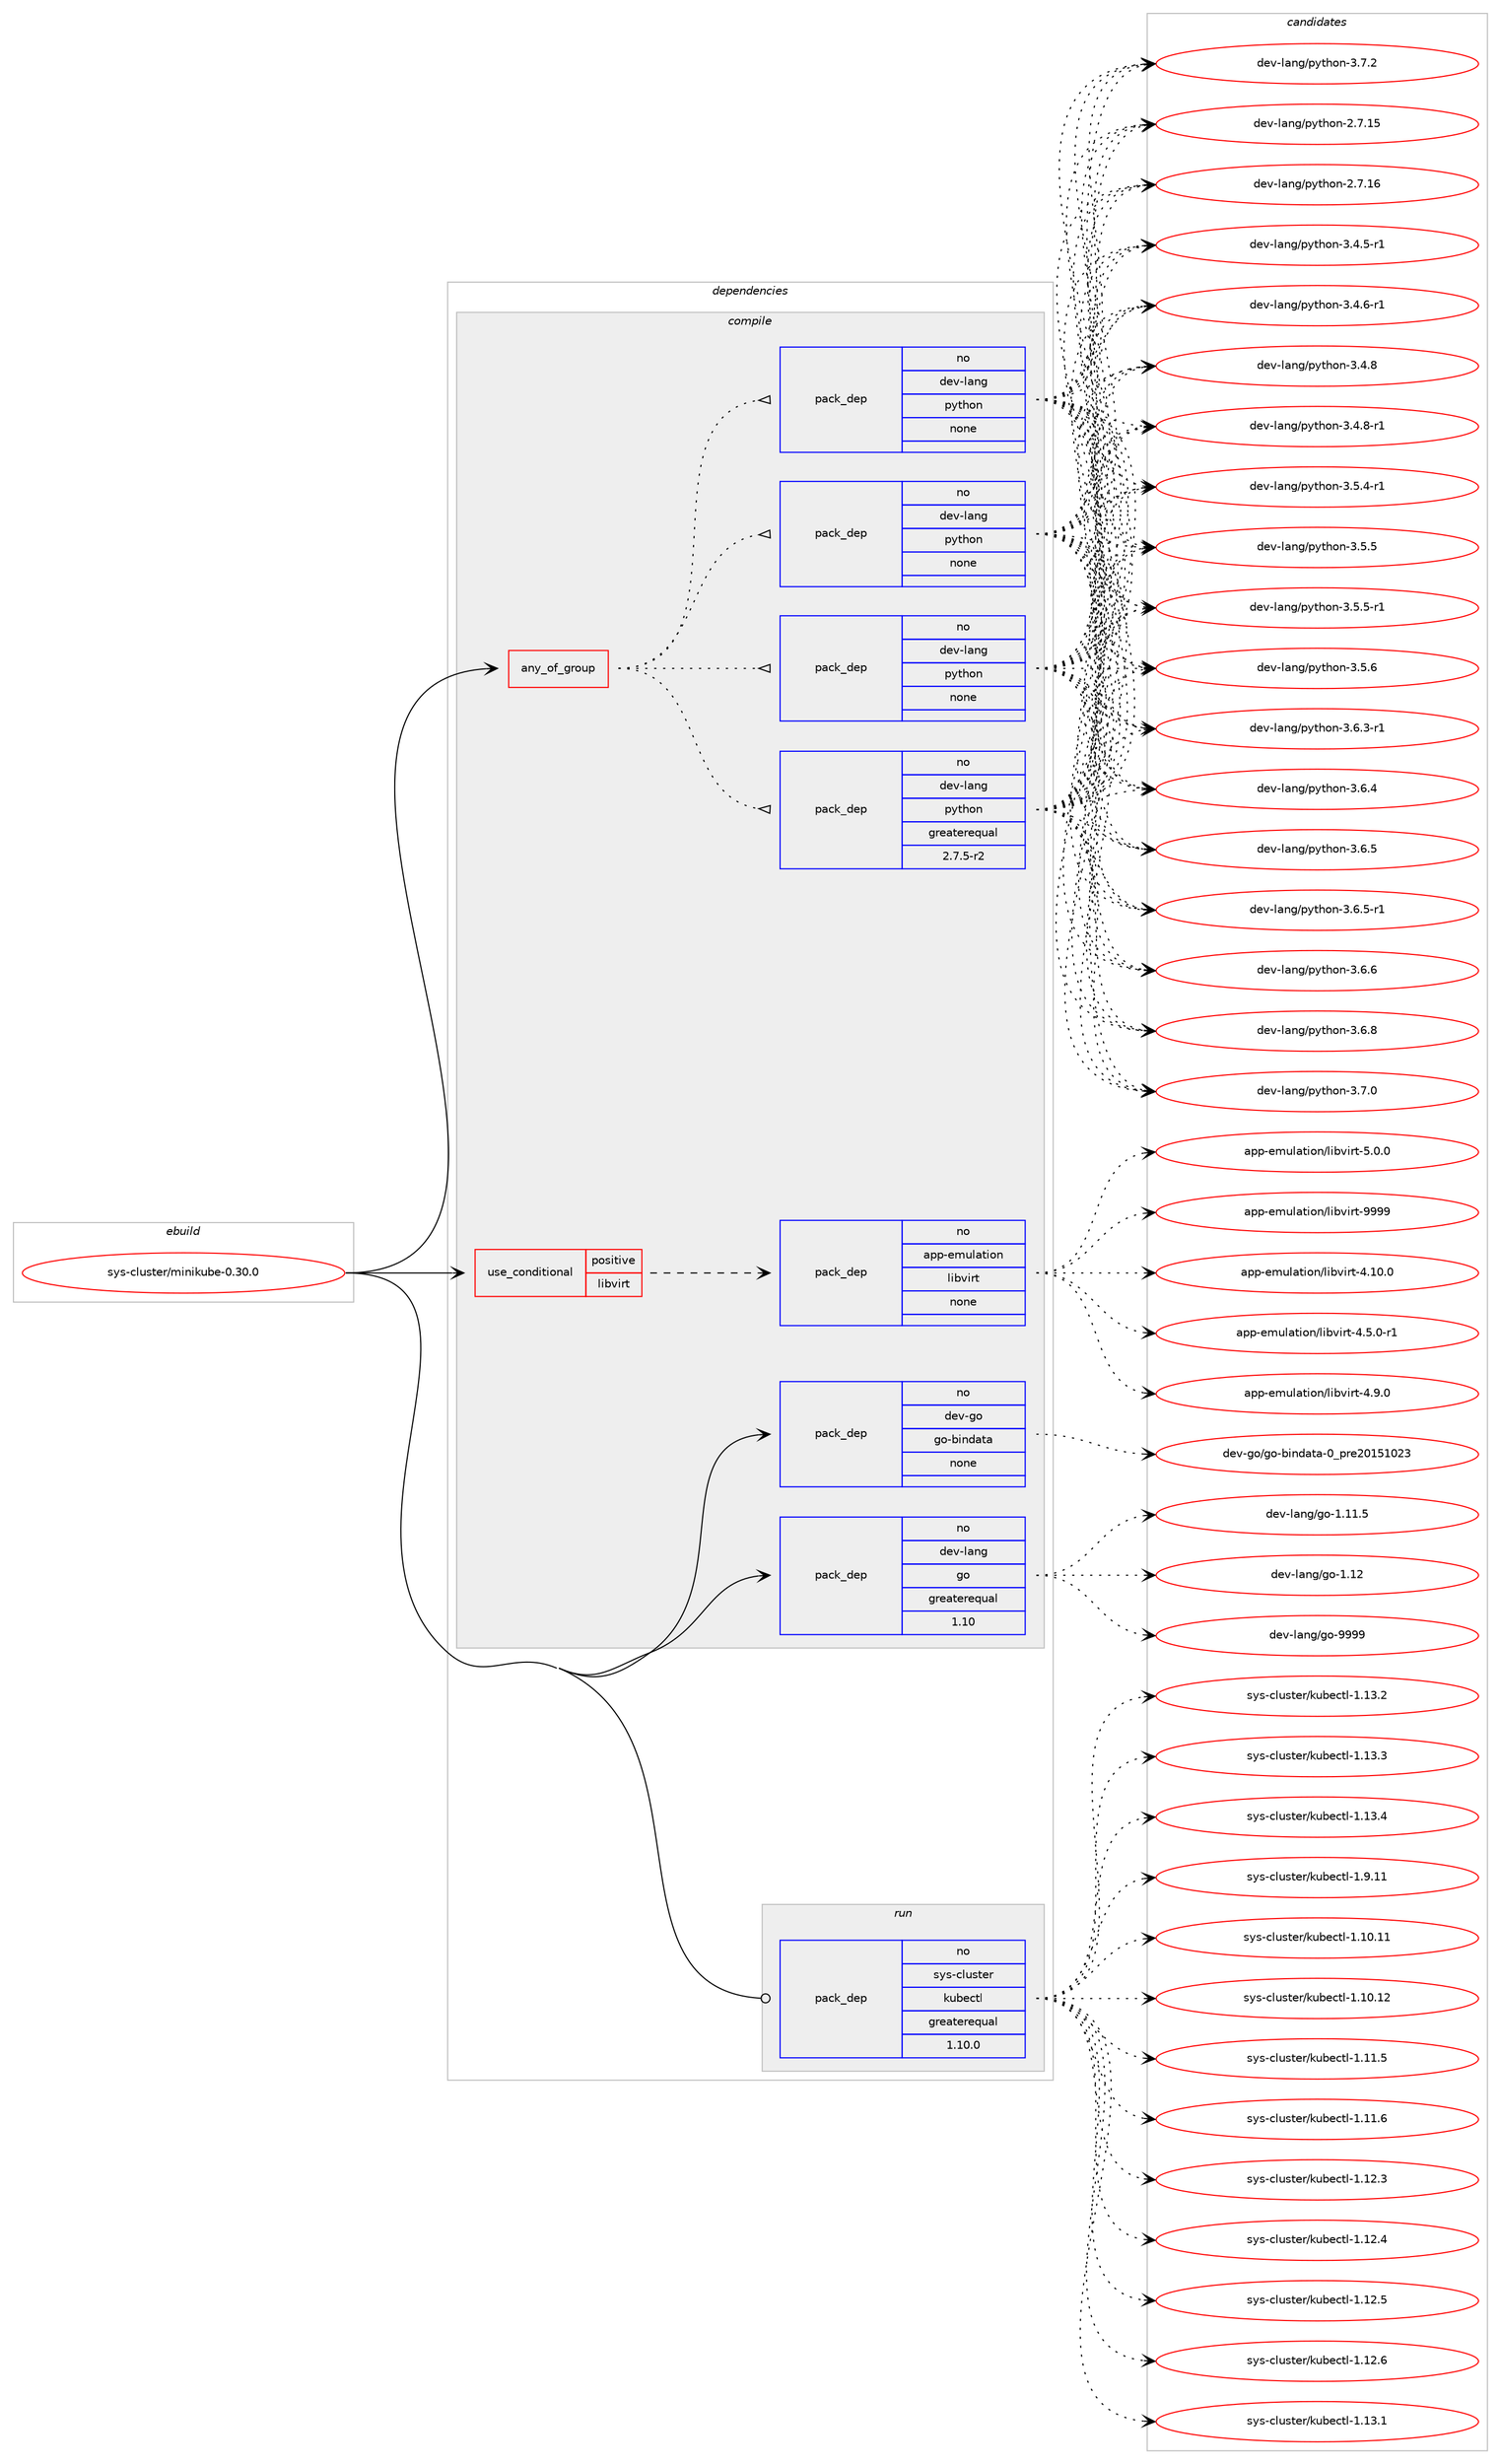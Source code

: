 digraph prolog {

# *************
# Graph options
# *************

newrank=true;
concentrate=true;
compound=true;
graph [rankdir=LR,fontname=Helvetica,fontsize=10,ranksep=1.5];#, ranksep=2.5, nodesep=0.2];
edge  [arrowhead=vee];
node  [fontname=Helvetica,fontsize=10];

# **********
# The ebuild
# **********

subgraph cluster_leftcol {
color=gray;
rank=same;
label=<<i>ebuild</i>>;
id [label="sys-cluster/minikube-0.30.0", color=red, width=4, href="../sys-cluster/minikube-0.30.0.svg"];
}

# ****************
# The dependencies
# ****************

subgraph cluster_midcol {
color=gray;
label=<<i>dependencies</i>>;
subgraph cluster_compile {
fillcolor="#eeeeee";
style=filled;
label=<<i>compile</i>>;
subgraph any27354 {
dependency1723468 [label=<<TABLE BORDER="0" CELLBORDER="1" CELLSPACING="0" CELLPADDING="4"><TR><TD CELLPADDING="10">any_of_group</TD></TR></TABLE>>, shape=none, color=red];subgraph pack1236399 {
dependency1723469 [label=<<TABLE BORDER="0" CELLBORDER="1" CELLSPACING="0" CELLPADDING="4" WIDTH="220"><TR><TD ROWSPAN="6" CELLPADDING="30">pack_dep</TD></TR><TR><TD WIDTH="110">no</TD></TR><TR><TD>dev-lang</TD></TR><TR><TD>python</TD></TR><TR><TD>none</TD></TR><TR><TD></TD></TR></TABLE>>, shape=none, color=blue];
}
dependency1723468:e -> dependency1723469:w [weight=20,style="dotted",arrowhead="oinv"];
subgraph pack1236400 {
dependency1723470 [label=<<TABLE BORDER="0" CELLBORDER="1" CELLSPACING="0" CELLPADDING="4" WIDTH="220"><TR><TD ROWSPAN="6" CELLPADDING="30">pack_dep</TD></TR><TR><TD WIDTH="110">no</TD></TR><TR><TD>dev-lang</TD></TR><TR><TD>python</TD></TR><TR><TD>none</TD></TR><TR><TD></TD></TR></TABLE>>, shape=none, color=blue];
}
dependency1723468:e -> dependency1723470:w [weight=20,style="dotted",arrowhead="oinv"];
subgraph pack1236401 {
dependency1723471 [label=<<TABLE BORDER="0" CELLBORDER="1" CELLSPACING="0" CELLPADDING="4" WIDTH="220"><TR><TD ROWSPAN="6" CELLPADDING="30">pack_dep</TD></TR><TR><TD WIDTH="110">no</TD></TR><TR><TD>dev-lang</TD></TR><TR><TD>python</TD></TR><TR><TD>none</TD></TR><TR><TD></TD></TR></TABLE>>, shape=none, color=blue];
}
dependency1723468:e -> dependency1723471:w [weight=20,style="dotted",arrowhead="oinv"];
subgraph pack1236402 {
dependency1723472 [label=<<TABLE BORDER="0" CELLBORDER="1" CELLSPACING="0" CELLPADDING="4" WIDTH="220"><TR><TD ROWSPAN="6" CELLPADDING="30">pack_dep</TD></TR><TR><TD WIDTH="110">no</TD></TR><TR><TD>dev-lang</TD></TR><TR><TD>python</TD></TR><TR><TD>greaterequal</TD></TR><TR><TD>2.7.5-r2</TD></TR></TABLE>>, shape=none, color=blue];
}
dependency1723468:e -> dependency1723472:w [weight=20,style="dotted",arrowhead="oinv"];
}
id:e -> dependency1723468:w [weight=20,style="solid",arrowhead="vee"];
subgraph cond458827 {
dependency1723473 [label=<<TABLE BORDER="0" CELLBORDER="1" CELLSPACING="0" CELLPADDING="4"><TR><TD ROWSPAN="3" CELLPADDING="10">use_conditional</TD></TR><TR><TD>positive</TD></TR><TR><TD>libvirt</TD></TR></TABLE>>, shape=none, color=red];
subgraph pack1236403 {
dependency1723474 [label=<<TABLE BORDER="0" CELLBORDER="1" CELLSPACING="0" CELLPADDING="4" WIDTH="220"><TR><TD ROWSPAN="6" CELLPADDING="30">pack_dep</TD></TR><TR><TD WIDTH="110">no</TD></TR><TR><TD>app-emulation</TD></TR><TR><TD>libvirt</TD></TR><TR><TD>none</TD></TR><TR><TD></TD></TR></TABLE>>, shape=none, color=blue];
}
dependency1723473:e -> dependency1723474:w [weight=20,style="dashed",arrowhead="vee"];
}
id:e -> dependency1723473:w [weight=20,style="solid",arrowhead="vee"];
subgraph pack1236404 {
dependency1723475 [label=<<TABLE BORDER="0" CELLBORDER="1" CELLSPACING="0" CELLPADDING="4" WIDTH="220"><TR><TD ROWSPAN="6" CELLPADDING="30">pack_dep</TD></TR><TR><TD WIDTH="110">no</TD></TR><TR><TD>dev-go</TD></TR><TR><TD>go-bindata</TD></TR><TR><TD>none</TD></TR><TR><TD></TD></TR></TABLE>>, shape=none, color=blue];
}
id:e -> dependency1723475:w [weight=20,style="solid",arrowhead="vee"];
subgraph pack1236405 {
dependency1723476 [label=<<TABLE BORDER="0" CELLBORDER="1" CELLSPACING="0" CELLPADDING="4" WIDTH="220"><TR><TD ROWSPAN="6" CELLPADDING="30">pack_dep</TD></TR><TR><TD WIDTH="110">no</TD></TR><TR><TD>dev-lang</TD></TR><TR><TD>go</TD></TR><TR><TD>greaterequal</TD></TR><TR><TD>1.10</TD></TR></TABLE>>, shape=none, color=blue];
}
id:e -> dependency1723476:w [weight=20,style="solid",arrowhead="vee"];
}
subgraph cluster_compileandrun {
fillcolor="#eeeeee";
style=filled;
label=<<i>compile and run</i>>;
}
subgraph cluster_run {
fillcolor="#eeeeee";
style=filled;
label=<<i>run</i>>;
subgraph pack1236406 {
dependency1723477 [label=<<TABLE BORDER="0" CELLBORDER="1" CELLSPACING="0" CELLPADDING="4" WIDTH="220"><TR><TD ROWSPAN="6" CELLPADDING="30">pack_dep</TD></TR><TR><TD WIDTH="110">no</TD></TR><TR><TD>sys-cluster</TD></TR><TR><TD>kubectl</TD></TR><TR><TD>greaterequal</TD></TR><TR><TD>1.10.0</TD></TR></TABLE>>, shape=none, color=blue];
}
id:e -> dependency1723477:w [weight=20,style="solid",arrowhead="odot"];
}
}

# **************
# The candidates
# **************

subgraph cluster_choices {
rank=same;
color=gray;
label=<<i>candidates</i>>;

subgraph choice1236399 {
color=black;
nodesep=1;
choice10010111845108971101034711212111610411111045504655464953 [label="dev-lang/python-2.7.15", color=red, width=4,href="../dev-lang/python-2.7.15.svg"];
choice10010111845108971101034711212111610411111045504655464954 [label="dev-lang/python-2.7.16", color=red, width=4,href="../dev-lang/python-2.7.16.svg"];
choice1001011184510897110103471121211161041111104551465246534511449 [label="dev-lang/python-3.4.5-r1", color=red, width=4,href="../dev-lang/python-3.4.5-r1.svg"];
choice1001011184510897110103471121211161041111104551465246544511449 [label="dev-lang/python-3.4.6-r1", color=red, width=4,href="../dev-lang/python-3.4.6-r1.svg"];
choice100101118451089711010347112121116104111110455146524656 [label="dev-lang/python-3.4.8", color=red, width=4,href="../dev-lang/python-3.4.8.svg"];
choice1001011184510897110103471121211161041111104551465246564511449 [label="dev-lang/python-3.4.8-r1", color=red, width=4,href="../dev-lang/python-3.4.8-r1.svg"];
choice1001011184510897110103471121211161041111104551465346524511449 [label="dev-lang/python-3.5.4-r1", color=red, width=4,href="../dev-lang/python-3.5.4-r1.svg"];
choice100101118451089711010347112121116104111110455146534653 [label="dev-lang/python-3.5.5", color=red, width=4,href="../dev-lang/python-3.5.5.svg"];
choice1001011184510897110103471121211161041111104551465346534511449 [label="dev-lang/python-3.5.5-r1", color=red, width=4,href="../dev-lang/python-3.5.5-r1.svg"];
choice100101118451089711010347112121116104111110455146534654 [label="dev-lang/python-3.5.6", color=red, width=4,href="../dev-lang/python-3.5.6.svg"];
choice1001011184510897110103471121211161041111104551465446514511449 [label="dev-lang/python-3.6.3-r1", color=red, width=4,href="../dev-lang/python-3.6.3-r1.svg"];
choice100101118451089711010347112121116104111110455146544652 [label="dev-lang/python-3.6.4", color=red, width=4,href="../dev-lang/python-3.6.4.svg"];
choice100101118451089711010347112121116104111110455146544653 [label="dev-lang/python-3.6.5", color=red, width=4,href="../dev-lang/python-3.6.5.svg"];
choice1001011184510897110103471121211161041111104551465446534511449 [label="dev-lang/python-3.6.5-r1", color=red, width=4,href="../dev-lang/python-3.6.5-r1.svg"];
choice100101118451089711010347112121116104111110455146544654 [label="dev-lang/python-3.6.6", color=red, width=4,href="../dev-lang/python-3.6.6.svg"];
choice100101118451089711010347112121116104111110455146544656 [label="dev-lang/python-3.6.8", color=red, width=4,href="../dev-lang/python-3.6.8.svg"];
choice100101118451089711010347112121116104111110455146554648 [label="dev-lang/python-3.7.0", color=red, width=4,href="../dev-lang/python-3.7.0.svg"];
choice100101118451089711010347112121116104111110455146554650 [label="dev-lang/python-3.7.2", color=red, width=4,href="../dev-lang/python-3.7.2.svg"];
dependency1723469:e -> choice10010111845108971101034711212111610411111045504655464953:w [style=dotted,weight="100"];
dependency1723469:e -> choice10010111845108971101034711212111610411111045504655464954:w [style=dotted,weight="100"];
dependency1723469:e -> choice1001011184510897110103471121211161041111104551465246534511449:w [style=dotted,weight="100"];
dependency1723469:e -> choice1001011184510897110103471121211161041111104551465246544511449:w [style=dotted,weight="100"];
dependency1723469:e -> choice100101118451089711010347112121116104111110455146524656:w [style=dotted,weight="100"];
dependency1723469:e -> choice1001011184510897110103471121211161041111104551465246564511449:w [style=dotted,weight="100"];
dependency1723469:e -> choice1001011184510897110103471121211161041111104551465346524511449:w [style=dotted,weight="100"];
dependency1723469:e -> choice100101118451089711010347112121116104111110455146534653:w [style=dotted,weight="100"];
dependency1723469:e -> choice1001011184510897110103471121211161041111104551465346534511449:w [style=dotted,weight="100"];
dependency1723469:e -> choice100101118451089711010347112121116104111110455146534654:w [style=dotted,weight="100"];
dependency1723469:e -> choice1001011184510897110103471121211161041111104551465446514511449:w [style=dotted,weight="100"];
dependency1723469:e -> choice100101118451089711010347112121116104111110455146544652:w [style=dotted,weight="100"];
dependency1723469:e -> choice100101118451089711010347112121116104111110455146544653:w [style=dotted,weight="100"];
dependency1723469:e -> choice1001011184510897110103471121211161041111104551465446534511449:w [style=dotted,weight="100"];
dependency1723469:e -> choice100101118451089711010347112121116104111110455146544654:w [style=dotted,weight="100"];
dependency1723469:e -> choice100101118451089711010347112121116104111110455146544656:w [style=dotted,weight="100"];
dependency1723469:e -> choice100101118451089711010347112121116104111110455146554648:w [style=dotted,weight="100"];
dependency1723469:e -> choice100101118451089711010347112121116104111110455146554650:w [style=dotted,weight="100"];
}
subgraph choice1236400 {
color=black;
nodesep=1;
choice10010111845108971101034711212111610411111045504655464953 [label="dev-lang/python-2.7.15", color=red, width=4,href="../dev-lang/python-2.7.15.svg"];
choice10010111845108971101034711212111610411111045504655464954 [label="dev-lang/python-2.7.16", color=red, width=4,href="../dev-lang/python-2.7.16.svg"];
choice1001011184510897110103471121211161041111104551465246534511449 [label="dev-lang/python-3.4.5-r1", color=red, width=4,href="../dev-lang/python-3.4.5-r1.svg"];
choice1001011184510897110103471121211161041111104551465246544511449 [label="dev-lang/python-3.4.6-r1", color=red, width=4,href="../dev-lang/python-3.4.6-r1.svg"];
choice100101118451089711010347112121116104111110455146524656 [label="dev-lang/python-3.4.8", color=red, width=4,href="../dev-lang/python-3.4.8.svg"];
choice1001011184510897110103471121211161041111104551465246564511449 [label="dev-lang/python-3.4.8-r1", color=red, width=4,href="../dev-lang/python-3.4.8-r1.svg"];
choice1001011184510897110103471121211161041111104551465346524511449 [label="dev-lang/python-3.5.4-r1", color=red, width=4,href="../dev-lang/python-3.5.4-r1.svg"];
choice100101118451089711010347112121116104111110455146534653 [label="dev-lang/python-3.5.5", color=red, width=4,href="../dev-lang/python-3.5.5.svg"];
choice1001011184510897110103471121211161041111104551465346534511449 [label="dev-lang/python-3.5.5-r1", color=red, width=4,href="../dev-lang/python-3.5.5-r1.svg"];
choice100101118451089711010347112121116104111110455146534654 [label="dev-lang/python-3.5.6", color=red, width=4,href="../dev-lang/python-3.5.6.svg"];
choice1001011184510897110103471121211161041111104551465446514511449 [label="dev-lang/python-3.6.3-r1", color=red, width=4,href="../dev-lang/python-3.6.3-r1.svg"];
choice100101118451089711010347112121116104111110455146544652 [label="dev-lang/python-3.6.4", color=red, width=4,href="../dev-lang/python-3.6.4.svg"];
choice100101118451089711010347112121116104111110455146544653 [label="dev-lang/python-3.6.5", color=red, width=4,href="../dev-lang/python-3.6.5.svg"];
choice1001011184510897110103471121211161041111104551465446534511449 [label="dev-lang/python-3.6.5-r1", color=red, width=4,href="../dev-lang/python-3.6.5-r1.svg"];
choice100101118451089711010347112121116104111110455146544654 [label="dev-lang/python-3.6.6", color=red, width=4,href="../dev-lang/python-3.6.6.svg"];
choice100101118451089711010347112121116104111110455146544656 [label="dev-lang/python-3.6.8", color=red, width=4,href="../dev-lang/python-3.6.8.svg"];
choice100101118451089711010347112121116104111110455146554648 [label="dev-lang/python-3.7.0", color=red, width=4,href="../dev-lang/python-3.7.0.svg"];
choice100101118451089711010347112121116104111110455146554650 [label="dev-lang/python-3.7.2", color=red, width=4,href="../dev-lang/python-3.7.2.svg"];
dependency1723470:e -> choice10010111845108971101034711212111610411111045504655464953:w [style=dotted,weight="100"];
dependency1723470:e -> choice10010111845108971101034711212111610411111045504655464954:w [style=dotted,weight="100"];
dependency1723470:e -> choice1001011184510897110103471121211161041111104551465246534511449:w [style=dotted,weight="100"];
dependency1723470:e -> choice1001011184510897110103471121211161041111104551465246544511449:w [style=dotted,weight="100"];
dependency1723470:e -> choice100101118451089711010347112121116104111110455146524656:w [style=dotted,weight="100"];
dependency1723470:e -> choice1001011184510897110103471121211161041111104551465246564511449:w [style=dotted,weight="100"];
dependency1723470:e -> choice1001011184510897110103471121211161041111104551465346524511449:w [style=dotted,weight="100"];
dependency1723470:e -> choice100101118451089711010347112121116104111110455146534653:w [style=dotted,weight="100"];
dependency1723470:e -> choice1001011184510897110103471121211161041111104551465346534511449:w [style=dotted,weight="100"];
dependency1723470:e -> choice100101118451089711010347112121116104111110455146534654:w [style=dotted,weight="100"];
dependency1723470:e -> choice1001011184510897110103471121211161041111104551465446514511449:w [style=dotted,weight="100"];
dependency1723470:e -> choice100101118451089711010347112121116104111110455146544652:w [style=dotted,weight="100"];
dependency1723470:e -> choice100101118451089711010347112121116104111110455146544653:w [style=dotted,weight="100"];
dependency1723470:e -> choice1001011184510897110103471121211161041111104551465446534511449:w [style=dotted,weight="100"];
dependency1723470:e -> choice100101118451089711010347112121116104111110455146544654:w [style=dotted,weight="100"];
dependency1723470:e -> choice100101118451089711010347112121116104111110455146544656:w [style=dotted,weight="100"];
dependency1723470:e -> choice100101118451089711010347112121116104111110455146554648:w [style=dotted,weight="100"];
dependency1723470:e -> choice100101118451089711010347112121116104111110455146554650:w [style=dotted,weight="100"];
}
subgraph choice1236401 {
color=black;
nodesep=1;
choice10010111845108971101034711212111610411111045504655464953 [label="dev-lang/python-2.7.15", color=red, width=4,href="../dev-lang/python-2.7.15.svg"];
choice10010111845108971101034711212111610411111045504655464954 [label="dev-lang/python-2.7.16", color=red, width=4,href="../dev-lang/python-2.7.16.svg"];
choice1001011184510897110103471121211161041111104551465246534511449 [label="dev-lang/python-3.4.5-r1", color=red, width=4,href="../dev-lang/python-3.4.5-r1.svg"];
choice1001011184510897110103471121211161041111104551465246544511449 [label="dev-lang/python-3.4.6-r1", color=red, width=4,href="../dev-lang/python-3.4.6-r1.svg"];
choice100101118451089711010347112121116104111110455146524656 [label="dev-lang/python-3.4.8", color=red, width=4,href="../dev-lang/python-3.4.8.svg"];
choice1001011184510897110103471121211161041111104551465246564511449 [label="dev-lang/python-3.4.8-r1", color=red, width=4,href="../dev-lang/python-3.4.8-r1.svg"];
choice1001011184510897110103471121211161041111104551465346524511449 [label="dev-lang/python-3.5.4-r1", color=red, width=4,href="../dev-lang/python-3.5.4-r1.svg"];
choice100101118451089711010347112121116104111110455146534653 [label="dev-lang/python-3.5.5", color=red, width=4,href="../dev-lang/python-3.5.5.svg"];
choice1001011184510897110103471121211161041111104551465346534511449 [label="dev-lang/python-3.5.5-r1", color=red, width=4,href="../dev-lang/python-3.5.5-r1.svg"];
choice100101118451089711010347112121116104111110455146534654 [label="dev-lang/python-3.5.6", color=red, width=4,href="../dev-lang/python-3.5.6.svg"];
choice1001011184510897110103471121211161041111104551465446514511449 [label="dev-lang/python-3.6.3-r1", color=red, width=4,href="../dev-lang/python-3.6.3-r1.svg"];
choice100101118451089711010347112121116104111110455146544652 [label="dev-lang/python-3.6.4", color=red, width=4,href="../dev-lang/python-3.6.4.svg"];
choice100101118451089711010347112121116104111110455146544653 [label="dev-lang/python-3.6.5", color=red, width=4,href="../dev-lang/python-3.6.5.svg"];
choice1001011184510897110103471121211161041111104551465446534511449 [label="dev-lang/python-3.6.5-r1", color=red, width=4,href="../dev-lang/python-3.6.5-r1.svg"];
choice100101118451089711010347112121116104111110455146544654 [label="dev-lang/python-3.6.6", color=red, width=4,href="../dev-lang/python-3.6.6.svg"];
choice100101118451089711010347112121116104111110455146544656 [label="dev-lang/python-3.6.8", color=red, width=4,href="../dev-lang/python-3.6.8.svg"];
choice100101118451089711010347112121116104111110455146554648 [label="dev-lang/python-3.7.0", color=red, width=4,href="../dev-lang/python-3.7.0.svg"];
choice100101118451089711010347112121116104111110455146554650 [label="dev-lang/python-3.7.2", color=red, width=4,href="../dev-lang/python-3.7.2.svg"];
dependency1723471:e -> choice10010111845108971101034711212111610411111045504655464953:w [style=dotted,weight="100"];
dependency1723471:e -> choice10010111845108971101034711212111610411111045504655464954:w [style=dotted,weight="100"];
dependency1723471:e -> choice1001011184510897110103471121211161041111104551465246534511449:w [style=dotted,weight="100"];
dependency1723471:e -> choice1001011184510897110103471121211161041111104551465246544511449:w [style=dotted,weight="100"];
dependency1723471:e -> choice100101118451089711010347112121116104111110455146524656:w [style=dotted,weight="100"];
dependency1723471:e -> choice1001011184510897110103471121211161041111104551465246564511449:w [style=dotted,weight="100"];
dependency1723471:e -> choice1001011184510897110103471121211161041111104551465346524511449:w [style=dotted,weight="100"];
dependency1723471:e -> choice100101118451089711010347112121116104111110455146534653:w [style=dotted,weight="100"];
dependency1723471:e -> choice1001011184510897110103471121211161041111104551465346534511449:w [style=dotted,weight="100"];
dependency1723471:e -> choice100101118451089711010347112121116104111110455146534654:w [style=dotted,weight="100"];
dependency1723471:e -> choice1001011184510897110103471121211161041111104551465446514511449:w [style=dotted,weight="100"];
dependency1723471:e -> choice100101118451089711010347112121116104111110455146544652:w [style=dotted,weight="100"];
dependency1723471:e -> choice100101118451089711010347112121116104111110455146544653:w [style=dotted,weight="100"];
dependency1723471:e -> choice1001011184510897110103471121211161041111104551465446534511449:w [style=dotted,weight="100"];
dependency1723471:e -> choice100101118451089711010347112121116104111110455146544654:w [style=dotted,weight="100"];
dependency1723471:e -> choice100101118451089711010347112121116104111110455146544656:w [style=dotted,weight="100"];
dependency1723471:e -> choice100101118451089711010347112121116104111110455146554648:w [style=dotted,weight="100"];
dependency1723471:e -> choice100101118451089711010347112121116104111110455146554650:w [style=dotted,weight="100"];
}
subgraph choice1236402 {
color=black;
nodesep=1;
choice10010111845108971101034711212111610411111045504655464953 [label="dev-lang/python-2.7.15", color=red, width=4,href="../dev-lang/python-2.7.15.svg"];
choice10010111845108971101034711212111610411111045504655464954 [label="dev-lang/python-2.7.16", color=red, width=4,href="../dev-lang/python-2.7.16.svg"];
choice1001011184510897110103471121211161041111104551465246534511449 [label="dev-lang/python-3.4.5-r1", color=red, width=4,href="../dev-lang/python-3.4.5-r1.svg"];
choice1001011184510897110103471121211161041111104551465246544511449 [label="dev-lang/python-3.4.6-r1", color=red, width=4,href="../dev-lang/python-3.4.6-r1.svg"];
choice100101118451089711010347112121116104111110455146524656 [label="dev-lang/python-3.4.8", color=red, width=4,href="../dev-lang/python-3.4.8.svg"];
choice1001011184510897110103471121211161041111104551465246564511449 [label="dev-lang/python-3.4.8-r1", color=red, width=4,href="../dev-lang/python-3.4.8-r1.svg"];
choice1001011184510897110103471121211161041111104551465346524511449 [label="dev-lang/python-3.5.4-r1", color=red, width=4,href="../dev-lang/python-3.5.4-r1.svg"];
choice100101118451089711010347112121116104111110455146534653 [label="dev-lang/python-3.5.5", color=red, width=4,href="../dev-lang/python-3.5.5.svg"];
choice1001011184510897110103471121211161041111104551465346534511449 [label="dev-lang/python-3.5.5-r1", color=red, width=4,href="../dev-lang/python-3.5.5-r1.svg"];
choice100101118451089711010347112121116104111110455146534654 [label="dev-lang/python-3.5.6", color=red, width=4,href="../dev-lang/python-3.5.6.svg"];
choice1001011184510897110103471121211161041111104551465446514511449 [label="dev-lang/python-3.6.3-r1", color=red, width=4,href="../dev-lang/python-3.6.3-r1.svg"];
choice100101118451089711010347112121116104111110455146544652 [label="dev-lang/python-3.6.4", color=red, width=4,href="../dev-lang/python-3.6.4.svg"];
choice100101118451089711010347112121116104111110455146544653 [label="dev-lang/python-3.6.5", color=red, width=4,href="../dev-lang/python-3.6.5.svg"];
choice1001011184510897110103471121211161041111104551465446534511449 [label="dev-lang/python-3.6.5-r1", color=red, width=4,href="../dev-lang/python-3.6.5-r1.svg"];
choice100101118451089711010347112121116104111110455146544654 [label="dev-lang/python-3.6.6", color=red, width=4,href="../dev-lang/python-3.6.6.svg"];
choice100101118451089711010347112121116104111110455146544656 [label="dev-lang/python-3.6.8", color=red, width=4,href="../dev-lang/python-3.6.8.svg"];
choice100101118451089711010347112121116104111110455146554648 [label="dev-lang/python-3.7.0", color=red, width=4,href="../dev-lang/python-3.7.0.svg"];
choice100101118451089711010347112121116104111110455146554650 [label="dev-lang/python-3.7.2", color=red, width=4,href="../dev-lang/python-3.7.2.svg"];
dependency1723472:e -> choice10010111845108971101034711212111610411111045504655464953:w [style=dotted,weight="100"];
dependency1723472:e -> choice10010111845108971101034711212111610411111045504655464954:w [style=dotted,weight="100"];
dependency1723472:e -> choice1001011184510897110103471121211161041111104551465246534511449:w [style=dotted,weight="100"];
dependency1723472:e -> choice1001011184510897110103471121211161041111104551465246544511449:w [style=dotted,weight="100"];
dependency1723472:e -> choice100101118451089711010347112121116104111110455146524656:w [style=dotted,weight="100"];
dependency1723472:e -> choice1001011184510897110103471121211161041111104551465246564511449:w [style=dotted,weight="100"];
dependency1723472:e -> choice1001011184510897110103471121211161041111104551465346524511449:w [style=dotted,weight="100"];
dependency1723472:e -> choice100101118451089711010347112121116104111110455146534653:w [style=dotted,weight="100"];
dependency1723472:e -> choice1001011184510897110103471121211161041111104551465346534511449:w [style=dotted,weight="100"];
dependency1723472:e -> choice100101118451089711010347112121116104111110455146534654:w [style=dotted,weight="100"];
dependency1723472:e -> choice1001011184510897110103471121211161041111104551465446514511449:w [style=dotted,weight="100"];
dependency1723472:e -> choice100101118451089711010347112121116104111110455146544652:w [style=dotted,weight="100"];
dependency1723472:e -> choice100101118451089711010347112121116104111110455146544653:w [style=dotted,weight="100"];
dependency1723472:e -> choice1001011184510897110103471121211161041111104551465446534511449:w [style=dotted,weight="100"];
dependency1723472:e -> choice100101118451089711010347112121116104111110455146544654:w [style=dotted,weight="100"];
dependency1723472:e -> choice100101118451089711010347112121116104111110455146544656:w [style=dotted,weight="100"];
dependency1723472:e -> choice100101118451089711010347112121116104111110455146554648:w [style=dotted,weight="100"];
dependency1723472:e -> choice100101118451089711010347112121116104111110455146554650:w [style=dotted,weight="100"];
}
subgraph choice1236403 {
color=black;
nodesep=1;
choice971121124510110911710897116105111110471081059811810511411645524649484648 [label="app-emulation/libvirt-4.10.0", color=red, width=4,href="../app-emulation/libvirt-4.10.0.svg"];
choice97112112451011091171089711610511111047108105981181051141164552465346484511449 [label="app-emulation/libvirt-4.5.0-r1", color=red, width=4,href="../app-emulation/libvirt-4.5.0-r1.svg"];
choice9711211245101109117108971161051111104710810598118105114116455246574648 [label="app-emulation/libvirt-4.9.0", color=red, width=4,href="../app-emulation/libvirt-4.9.0.svg"];
choice9711211245101109117108971161051111104710810598118105114116455346484648 [label="app-emulation/libvirt-5.0.0", color=red, width=4,href="../app-emulation/libvirt-5.0.0.svg"];
choice97112112451011091171089711610511111047108105981181051141164557575757 [label="app-emulation/libvirt-9999", color=red, width=4,href="../app-emulation/libvirt-9999.svg"];
dependency1723474:e -> choice971121124510110911710897116105111110471081059811810511411645524649484648:w [style=dotted,weight="100"];
dependency1723474:e -> choice97112112451011091171089711610511111047108105981181051141164552465346484511449:w [style=dotted,weight="100"];
dependency1723474:e -> choice9711211245101109117108971161051111104710810598118105114116455246574648:w [style=dotted,weight="100"];
dependency1723474:e -> choice9711211245101109117108971161051111104710810598118105114116455346484648:w [style=dotted,weight="100"];
dependency1723474:e -> choice97112112451011091171089711610511111047108105981181051141164557575757:w [style=dotted,weight="100"];
}
subgraph choice1236404 {
color=black;
nodesep=1;
choice1001011184510311147103111459810511010097116974548951121141015048495349485051 [label="dev-go/go-bindata-0_pre20151023", color=red, width=4,href="../dev-go/go-bindata-0_pre20151023.svg"];
dependency1723475:e -> choice1001011184510311147103111459810511010097116974548951121141015048495349485051:w [style=dotted,weight="100"];
}
subgraph choice1236405 {
color=black;
nodesep=1;
choice10010111845108971101034710311145494649494653 [label="dev-lang/go-1.11.5", color=red, width=4,href="../dev-lang/go-1.11.5.svg"];
choice1001011184510897110103471031114549464950 [label="dev-lang/go-1.12", color=red, width=4,href="../dev-lang/go-1.12.svg"];
choice1001011184510897110103471031114557575757 [label="dev-lang/go-9999", color=red, width=4,href="../dev-lang/go-9999.svg"];
dependency1723476:e -> choice10010111845108971101034710311145494649494653:w [style=dotted,weight="100"];
dependency1723476:e -> choice1001011184510897110103471031114549464950:w [style=dotted,weight="100"];
dependency1723476:e -> choice1001011184510897110103471031114557575757:w [style=dotted,weight="100"];
}
subgraph choice1236406 {
color=black;
nodesep=1;
choice11512111545991081171151161011144710711798101991161084549464948464949 [label="sys-cluster/kubectl-1.10.11", color=red, width=4,href="../sys-cluster/kubectl-1.10.11.svg"];
choice11512111545991081171151161011144710711798101991161084549464948464950 [label="sys-cluster/kubectl-1.10.12", color=red, width=4,href="../sys-cluster/kubectl-1.10.12.svg"];
choice115121115459910811711511610111447107117981019911610845494649494653 [label="sys-cluster/kubectl-1.11.5", color=red, width=4,href="../sys-cluster/kubectl-1.11.5.svg"];
choice115121115459910811711511610111447107117981019911610845494649494654 [label="sys-cluster/kubectl-1.11.6", color=red, width=4,href="../sys-cluster/kubectl-1.11.6.svg"];
choice115121115459910811711511610111447107117981019911610845494649504651 [label="sys-cluster/kubectl-1.12.3", color=red, width=4,href="../sys-cluster/kubectl-1.12.3.svg"];
choice115121115459910811711511610111447107117981019911610845494649504652 [label="sys-cluster/kubectl-1.12.4", color=red, width=4,href="../sys-cluster/kubectl-1.12.4.svg"];
choice115121115459910811711511610111447107117981019911610845494649504653 [label="sys-cluster/kubectl-1.12.5", color=red, width=4,href="../sys-cluster/kubectl-1.12.5.svg"];
choice115121115459910811711511610111447107117981019911610845494649504654 [label="sys-cluster/kubectl-1.12.6", color=red, width=4,href="../sys-cluster/kubectl-1.12.6.svg"];
choice115121115459910811711511610111447107117981019911610845494649514649 [label="sys-cluster/kubectl-1.13.1", color=red, width=4,href="../sys-cluster/kubectl-1.13.1.svg"];
choice115121115459910811711511610111447107117981019911610845494649514650 [label="sys-cluster/kubectl-1.13.2", color=red, width=4,href="../sys-cluster/kubectl-1.13.2.svg"];
choice115121115459910811711511610111447107117981019911610845494649514651 [label="sys-cluster/kubectl-1.13.3", color=red, width=4,href="../sys-cluster/kubectl-1.13.3.svg"];
choice115121115459910811711511610111447107117981019911610845494649514652 [label="sys-cluster/kubectl-1.13.4", color=red, width=4,href="../sys-cluster/kubectl-1.13.4.svg"];
choice115121115459910811711511610111447107117981019911610845494657464949 [label="sys-cluster/kubectl-1.9.11", color=red, width=4,href="../sys-cluster/kubectl-1.9.11.svg"];
dependency1723477:e -> choice11512111545991081171151161011144710711798101991161084549464948464949:w [style=dotted,weight="100"];
dependency1723477:e -> choice11512111545991081171151161011144710711798101991161084549464948464950:w [style=dotted,weight="100"];
dependency1723477:e -> choice115121115459910811711511610111447107117981019911610845494649494653:w [style=dotted,weight="100"];
dependency1723477:e -> choice115121115459910811711511610111447107117981019911610845494649494654:w [style=dotted,weight="100"];
dependency1723477:e -> choice115121115459910811711511610111447107117981019911610845494649504651:w [style=dotted,weight="100"];
dependency1723477:e -> choice115121115459910811711511610111447107117981019911610845494649504652:w [style=dotted,weight="100"];
dependency1723477:e -> choice115121115459910811711511610111447107117981019911610845494649504653:w [style=dotted,weight="100"];
dependency1723477:e -> choice115121115459910811711511610111447107117981019911610845494649504654:w [style=dotted,weight="100"];
dependency1723477:e -> choice115121115459910811711511610111447107117981019911610845494649514649:w [style=dotted,weight="100"];
dependency1723477:e -> choice115121115459910811711511610111447107117981019911610845494649514650:w [style=dotted,weight="100"];
dependency1723477:e -> choice115121115459910811711511610111447107117981019911610845494649514651:w [style=dotted,weight="100"];
dependency1723477:e -> choice115121115459910811711511610111447107117981019911610845494649514652:w [style=dotted,weight="100"];
dependency1723477:e -> choice115121115459910811711511610111447107117981019911610845494657464949:w [style=dotted,weight="100"];
}
}

}
